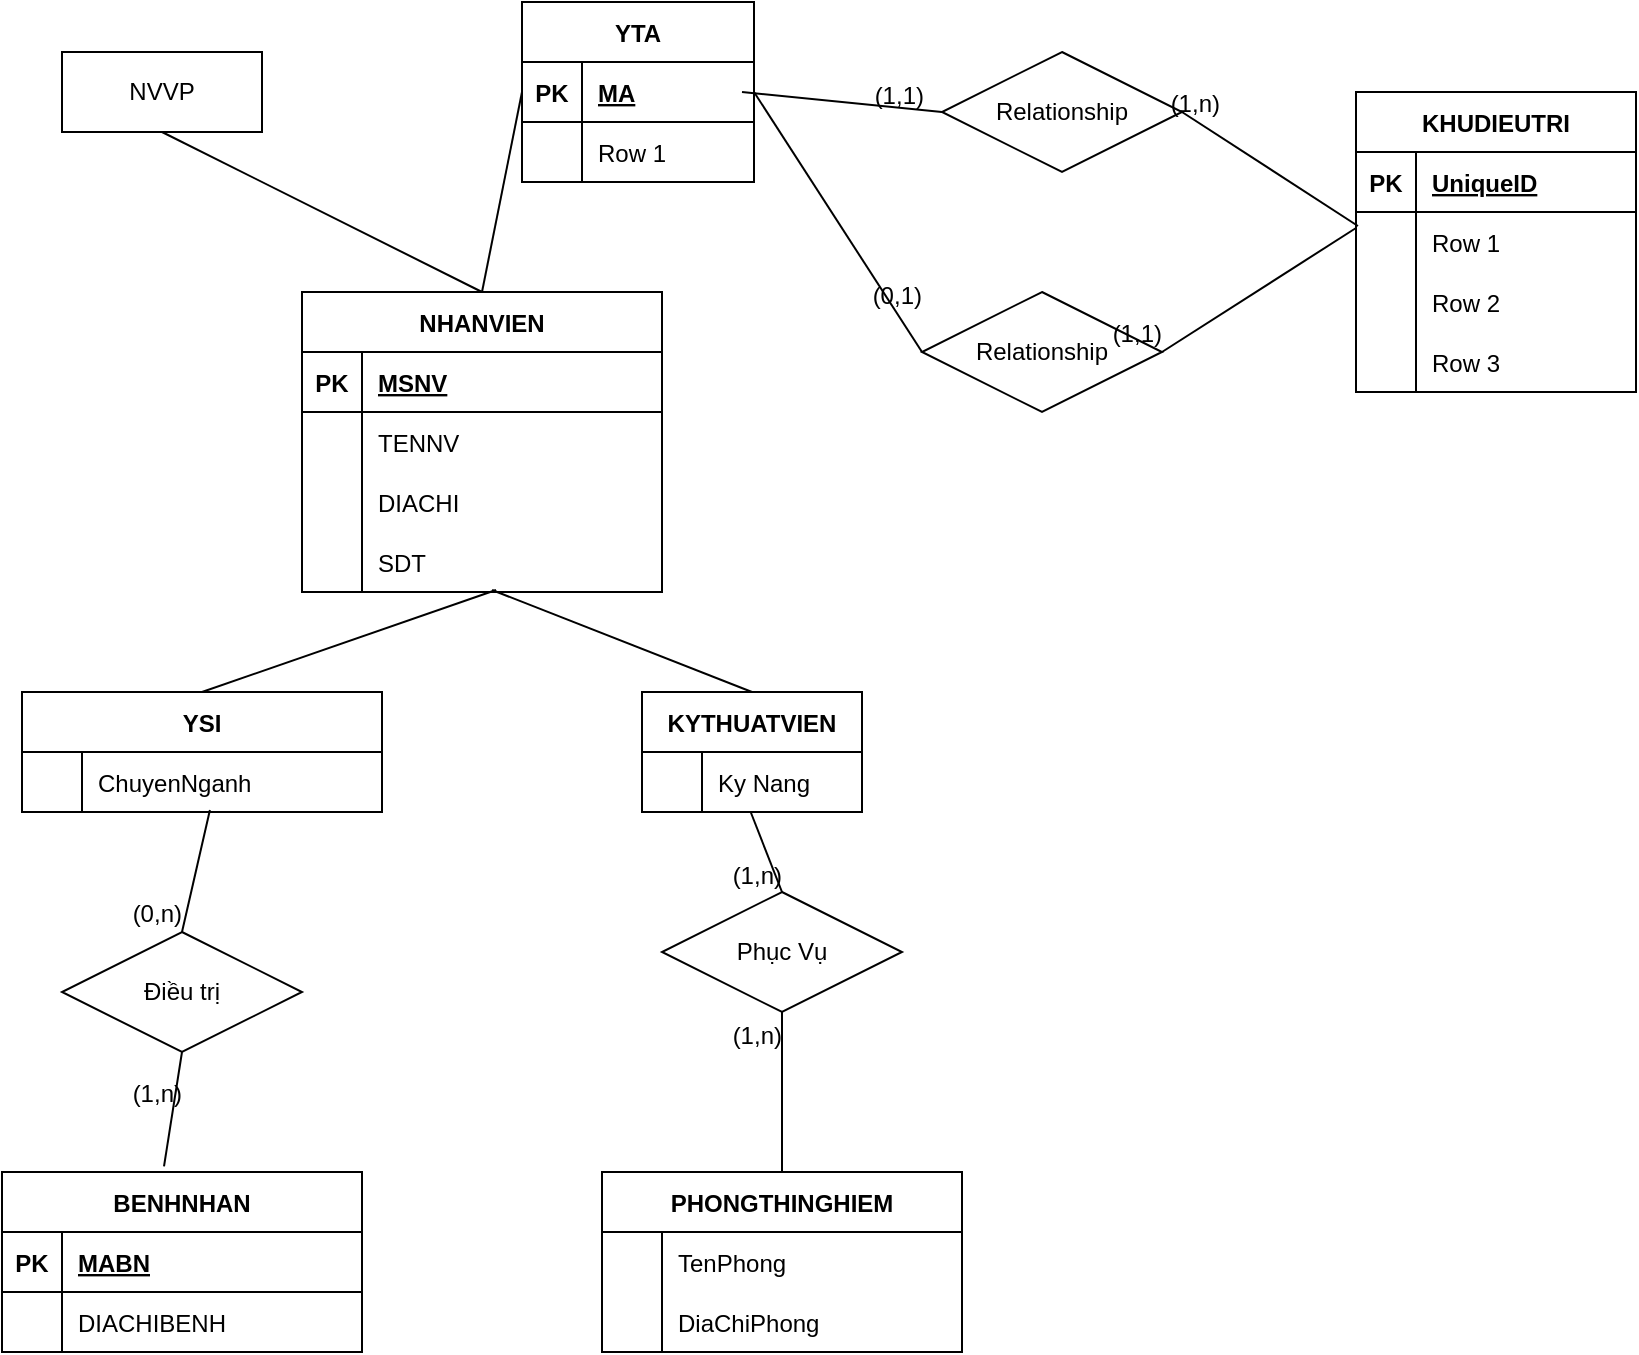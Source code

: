 <mxfile version="17.2.1" type="github"><diagram id="i8vIMkZWtyHdWKVam2bV" name="Page-1"><mxGraphModel dx="1080" dy="474" grid="1" gridSize="10" guides="1" tooltips="1" connect="1" arrows="1" fold="1" page="1" pageScale="1" pageWidth="827" pageHeight="1169" math="0" shadow="0"><root><mxCell id="0"/><mxCell id="1" parent="0"/><mxCell id="bPnneW6nR6sEbpAMwHAM-27" value="KYTHUATVIEN" style="shape=table;startSize=30;container=1;collapsible=1;childLayout=tableLayout;fixedRows=1;rowLines=0;fontStyle=1;align=center;resizeLast=1;" parent="1" vertex="1"><mxGeometry x="330" y="520" width="110" height="60" as="geometry"/></mxCell><mxCell id="bPnneW6nR6sEbpAMwHAM-31" value="" style="shape=tableRow;horizontal=0;startSize=0;swimlaneHead=0;swimlaneBody=0;fillColor=none;collapsible=0;dropTarget=0;points=[[0,0.5],[1,0.5]];portConstraint=eastwest;top=0;left=0;right=0;bottom=0;" parent="bPnneW6nR6sEbpAMwHAM-27" vertex="1"><mxGeometry y="30" width="110" height="30" as="geometry"/></mxCell><mxCell id="bPnneW6nR6sEbpAMwHAM-32" value="" style="shape=partialRectangle;connectable=0;fillColor=none;top=0;left=0;bottom=0;right=0;editable=1;overflow=hidden;" parent="bPnneW6nR6sEbpAMwHAM-31" vertex="1"><mxGeometry width="30" height="30" as="geometry"><mxRectangle width="30" height="30" as="alternateBounds"/></mxGeometry></mxCell><mxCell id="bPnneW6nR6sEbpAMwHAM-33" value="Ky Nang" style="shape=partialRectangle;connectable=0;fillColor=none;top=0;left=0;bottom=0;right=0;align=left;spacingLeft=6;overflow=hidden;" parent="bPnneW6nR6sEbpAMwHAM-31" vertex="1"><mxGeometry x="30" width="80" height="30" as="geometry"><mxRectangle width="80" height="30" as="alternateBounds"/></mxGeometry></mxCell><mxCell id="bPnneW6nR6sEbpAMwHAM-40" value="Phục Vụ" style="shape=rhombus;perimeter=rhombusPerimeter;whiteSpace=wrap;html=1;align=center;" parent="1" vertex="1"><mxGeometry x="340" y="620" width="120" height="60" as="geometry"/></mxCell><mxCell id="bPnneW6nR6sEbpAMwHAM-41" value="" style="endArrow=none;html=1;rounded=0;entryX=0.5;entryY=0;entryDx=0;entryDy=0;exitX=0.494;exitY=1;exitDx=0;exitDy=0;exitPerimeter=0;" parent="1" source="bPnneW6nR6sEbpAMwHAM-31" target="bPnneW6nR6sEbpAMwHAM-40" edge="1"><mxGeometry relative="1" as="geometry"><mxPoint x="330" y="340" as="sourcePoint"/><mxPoint x="490" y="340" as="targetPoint"/></mxGeometry></mxCell><mxCell id="bPnneW6nR6sEbpAMwHAM-42" value="(1,n)" style="resizable=0;html=1;align=right;verticalAlign=bottom;" parent="bPnneW6nR6sEbpAMwHAM-41" connectable="0" vertex="1"><mxGeometry x="1" relative="1" as="geometry"><mxPoint as="offset"/></mxGeometry></mxCell><mxCell id="bPnneW6nR6sEbpAMwHAM-43" value="NHANVIEN" style="shape=table;startSize=30;container=1;collapsible=1;childLayout=tableLayout;fixedRows=1;rowLines=0;fontStyle=1;align=center;resizeLast=1;" parent="1" vertex="1"><mxGeometry x="160" y="320" width="180" height="150" as="geometry"/></mxCell><mxCell id="bPnneW6nR6sEbpAMwHAM-44" value="" style="shape=tableRow;horizontal=0;startSize=0;swimlaneHead=0;swimlaneBody=0;fillColor=none;collapsible=0;dropTarget=0;points=[[0,0.5],[1,0.5]];portConstraint=eastwest;top=0;left=0;right=0;bottom=1;" parent="bPnneW6nR6sEbpAMwHAM-43" vertex="1"><mxGeometry y="30" width="180" height="30" as="geometry"/></mxCell><mxCell id="bPnneW6nR6sEbpAMwHAM-45" value="PK" style="shape=partialRectangle;connectable=0;fillColor=none;top=0;left=0;bottom=0;right=0;fontStyle=1;overflow=hidden;" parent="bPnneW6nR6sEbpAMwHAM-44" vertex="1"><mxGeometry width="30" height="30" as="geometry"><mxRectangle width="30" height="30" as="alternateBounds"/></mxGeometry></mxCell><mxCell id="bPnneW6nR6sEbpAMwHAM-46" value="MSNV" style="shape=partialRectangle;connectable=0;fillColor=none;top=0;left=0;bottom=0;right=0;align=left;spacingLeft=6;fontStyle=5;overflow=hidden;" parent="bPnneW6nR6sEbpAMwHAM-44" vertex="1"><mxGeometry x="30" width="150" height="30" as="geometry"><mxRectangle width="150" height="30" as="alternateBounds"/></mxGeometry></mxCell><mxCell id="bPnneW6nR6sEbpAMwHAM-47" value="" style="shape=tableRow;horizontal=0;startSize=0;swimlaneHead=0;swimlaneBody=0;fillColor=none;collapsible=0;dropTarget=0;points=[[0,0.5],[1,0.5]];portConstraint=eastwest;top=0;left=0;right=0;bottom=0;" parent="bPnneW6nR6sEbpAMwHAM-43" vertex="1"><mxGeometry y="60" width="180" height="30" as="geometry"/></mxCell><mxCell id="bPnneW6nR6sEbpAMwHAM-48" value="" style="shape=partialRectangle;connectable=0;fillColor=none;top=0;left=0;bottom=0;right=0;editable=1;overflow=hidden;" parent="bPnneW6nR6sEbpAMwHAM-47" vertex="1"><mxGeometry width="30" height="30" as="geometry"><mxRectangle width="30" height="30" as="alternateBounds"/></mxGeometry></mxCell><mxCell id="bPnneW6nR6sEbpAMwHAM-49" value="TENNV" style="shape=partialRectangle;connectable=0;fillColor=none;top=0;left=0;bottom=0;right=0;align=left;spacingLeft=6;overflow=hidden;" parent="bPnneW6nR6sEbpAMwHAM-47" vertex="1"><mxGeometry x="30" width="150" height="30" as="geometry"><mxRectangle width="150" height="30" as="alternateBounds"/></mxGeometry></mxCell><mxCell id="bPnneW6nR6sEbpAMwHAM-50" value="" style="shape=tableRow;horizontal=0;startSize=0;swimlaneHead=0;swimlaneBody=0;fillColor=none;collapsible=0;dropTarget=0;points=[[0,0.5],[1,0.5]];portConstraint=eastwest;top=0;left=0;right=0;bottom=0;" parent="bPnneW6nR6sEbpAMwHAM-43" vertex="1"><mxGeometry y="90" width="180" height="30" as="geometry"/></mxCell><mxCell id="bPnneW6nR6sEbpAMwHAM-51" value="" style="shape=partialRectangle;connectable=0;fillColor=none;top=0;left=0;bottom=0;right=0;editable=1;overflow=hidden;" parent="bPnneW6nR6sEbpAMwHAM-50" vertex="1"><mxGeometry width="30" height="30" as="geometry"><mxRectangle width="30" height="30" as="alternateBounds"/></mxGeometry></mxCell><mxCell id="bPnneW6nR6sEbpAMwHAM-52" value="DIACHI" style="shape=partialRectangle;connectable=0;fillColor=none;top=0;left=0;bottom=0;right=0;align=left;spacingLeft=6;overflow=hidden;" parent="bPnneW6nR6sEbpAMwHAM-50" vertex="1"><mxGeometry x="30" width="150" height="30" as="geometry"><mxRectangle width="150" height="30" as="alternateBounds"/></mxGeometry></mxCell><mxCell id="bPnneW6nR6sEbpAMwHAM-53" value="" style="shape=tableRow;horizontal=0;startSize=0;swimlaneHead=0;swimlaneBody=0;fillColor=none;collapsible=0;dropTarget=0;points=[[0,0.5],[1,0.5]];portConstraint=eastwest;top=0;left=0;right=0;bottom=0;" parent="bPnneW6nR6sEbpAMwHAM-43" vertex="1"><mxGeometry y="120" width="180" height="30" as="geometry"/></mxCell><mxCell id="bPnneW6nR6sEbpAMwHAM-54" value="" style="shape=partialRectangle;connectable=0;fillColor=none;top=0;left=0;bottom=0;right=0;editable=1;overflow=hidden;" parent="bPnneW6nR6sEbpAMwHAM-53" vertex="1"><mxGeometry width="30" height="30" as="geometry"><mxRectangle width="30" height="30" as="alternateBounds"/></mxGeometry></mxCell><mxCell id="bPnneW6nR6sEbpAMwHAM-55" value="SDT" style="shape=partialRectangle;connectable=0;fillColor=none;top=0;left=0;bottom=0;right=0;align=left;spacingLeft=6;overflow=hidden;" parent="bPnneW6nR6sEbpAMwHAM-53" vertex="1"><mxGeometry x="30" width="150" height="30" as="geometry"><mxRectangle width="150" height="30" as="alternateBounds"/></mxGeometry></mxCell><mxCell id="bPnneW6nR6sEbpAMwHAM-56" value="YSI" style="shape=table;startSize=30;container=1;collapsible=1;childLayout=tableLayout;fixedRows=1;rowLines=0;fontStyle=1;align=center;resizeLast=1;" parent="1" vertex="1"><mxGeometry x="20" y="520" width="180" height="60" as="geometry"/></mxCell><mxCell id="bPnneW6nR6sEbpAMwHAM-66" value="" style="shape=tableRow;horizontal=0;startSize=0;swimlaneHead=0;swimlaneBody=0;fillColor=none;collapsible=0;dropTarget=0;points=[[0,0.5],[1,0.5]];portConstraint=eastwest;top=0;left=0;right=0;bottom=0;" parent="bPnneW6nR6sEbpAMwHAM-56" vertex="1"><mxGeometry y="30" width="180" height="30" as="geometry"/></mxCell><mxCell id="bPnneW6nR6sEbpAMwHAM-67" value="" style="shape=partialRectangle;connectable=0;fillColor=none;top=0;left=0;bottom=0;right=0;editable=1;overflow=hidden;" parent="bPnneW6nR6sEbpAMwHAM-66" vertex="1"><mxGeometry width="30" height="30" as="geometry"><mxRectangle width="30" height="30" as="alternateBounds"/></mxGeometry></mxCell><mxCell id="bPnneW6nR6sEbpAMwHAM-68" value="ChuyenNganh" style="shape=partialRectangle;connectable=0;fillColor=none;top=0;left=0;bottom=0;right=0;align=left;spacingLeft=6;overflow=hidden;" parent="bPnneW6nR6sEbpAMwHAM-66" vertex="1"><mxGeometry x="30" width="150" height="30" as="geometry"><mxRectangle width="150" height="30" as="alternateBounds"/></mxGeometry></mxCell><mxCell id="bPnneW6nR6sEbpAMwHAM-70" value="Điều trị" style="shape=rhombus;perimeter=rhombusPerimeter;whiteSpace=wrap;html=1;align=center;" parent="1" vertex="1"><mxGeometry x="40" y="640" width="120" height="60" as="geometry"/></mxCell><mxCell id="bPnneW6nR6sEbpAMwHAM-71" value="" style="endArrow=none;html=1;rounded=0;entryX=0.5;entryY=0;entryDx=0;entryDy=0;exitX=0.522;exitY=0.967;exitDx=0;exitDy=0;exitPerimeter=0;" parent="1" source="bPnneW6nR6sEbpAMwHAM-66" target="bPnneW6nR6sEbpAMwHAM-70" edge="1"><mxGeometry relative="1" as="geometry"><mxPoint x="330" y="740" as="sourcePoint"/><mxPoint x="490" y="740" as="targetPoint"/></mxGeometry></mxCell><mxCell id="bPnneW6nR6sEbpAMwHAM-72" value="(0,n)" style="resizable=0;html=1;align=right;verticalAlign=bottom;" parent="bPnneW6nR6sEbpAMwHAM-71" connectable="0" vertex="1"><mxGeometry x="1" relative="1" as="geometry"/></mxCell><mxCell id="bPnneW6nR6sEbpAMwHAM-73" value="BENHNHAN" style="shape=table;startSize=30;container=1;collapsible=1;childLayout=tableLayout;fixedRows=1;rowLines=0;fontStyle=1;align=center;resizeLast=1;" parent="1" vertex="1"><mxGeometry x="10" y="760" width="180" height="90" as="geometry"/></mxCell><mxCell id="bPnneW6nR6sEbpAMwHAM-74" value="" style="shape=tableRow;horizontal=0;startSize=0;swimlaneHead=0;swimlaneBody=0;fillColor=none;collapsible=0;dropTarget=0;points=[[0,0.5],[1,0.5]];portConstraint=eastwest;top=0;left=0;right=0;bottom=1;" parent="bPnneW6nR6sEbpAMwHAM-73" vertex="1"><mxGeometry y="30" width="180" height="30" as="geometry"/></mxCell><mxCell id="bPnneW6nR6sEbpAMwHAM-75" value="PK" style="shape=partialRectangle;connectable=0;fillColor=none;top=0;left=0;bottom=0;right=0;fontStyle=1;overflow=hidden;" parent="bPnneW6nR6sEbpAMwHAM-74" vertex="1"><mxGeometry width="30" height="30" as="geometry"><mxRectangle width="30" height="30" as="alternateBounds"/></mxGeometry></mxCell><mxCell id="bPnneW6nR6sEbpAMwHAM-76" value="MABN" style="shape=partialRectangle;connectable=0;fillColor=none;top=0;left=0;bottom=0;right=0;align=left;spacingLeft=6;fontStyle=5;overflow=hidden;" parent="bPnneW6nR6sEbpAMwHAM-74" vertex="1"><mxGeometry x="30" width="150" height="30" as="geometry"><mxRectangle width="150" height="30" as="alternateBounds"/></mxGeometry></mxCell><mxCell id="bPnneW6nR6sEbpAMwHAM-77" value="" style="shape=tableRow;horizontal=0;startSize=0;swimlaneHead=0;swimlaneBody=0;fillColor=none;collapsible=0;dropTarget=0;points=[[0,0.5],[1,0.5]];portConstraint=eastwest;top=0;left=0;right=0;bottom=0;" parent="bPnneW6nR6sEbpAMwHAM-73" vertex="1"><mxGeometry y="60" width="180" height="30" as="geometry"/></mxCell><mxCell id="bPnneW6nR6sEbpAMwHAM-78" value="" style="shape=partialRectangle;connectable=0;fillColor=none;top=0;left=0;bottom=0;right=0;editable=1;overflow=hidden;" parent="bPnneW6nR6sEbpAMwHAM-77" vertex="1"><mxGeometry width="30" height="30" as="geometry"><mxRectangle width="30" height="30" as="alternateBounds"/></mxGeometry></mxCell><mxCell id="bPnneW6nR6sEbpAMwHAM-79" value="DIACHIBENH" style="shape=partialRectangle;connectable=0;fillColor=none;top=0;left=0;bottom=0;right=0;align=left;spacingLeft=6;overflow=hidden;" parent="bPnneW6nR6sEbpAMwHAM-77" vertex="1"><mxGeometry x="30" width="150" height="30" as="geometry"><mxRectangle width="150" height="30" as="alternateBounds"/></mxGeometry></mxCell><mxCell id="bPnneW6nR6sEbpAMwHAM-86" value="" style="endArrow=none;html=1;rounded=0;entryX=0.5;entryY=1;entryDx=0;entryDy=0;exitX=0.45;exitY=-0.031;exitDx=0;exitDy=0;exitPerimeter=0;" parent="1" source="bPnneW6nR6sEbpAMwHAM-73" target="bPnneW6nR6sEbpAMwHAM-70" edge="1"><mxGeometry relative="1" as="geometry"><mxPoint x="330" y="740" as="sourcePoint"/><mxPoint x="490" y="740" as="targetPoint"/></mxGeometry></mxCell><mxCell id="bPnneW6nR6sEbpAMwHAM-87" value="(1,n)" style="resizable=0;html=1;align=right;verticalAlign=bottom;" parent="bPnneW6nR6sEbpAMwHAM-86" connectable="0" vertex="1"><mxGeometry x="1" relative="1" as="geometry"><mxPoint y="30" as="offset"/></mxGeometry></mxCell><mxCell id="bPnneW6nR6sEbpAMwHAM-89" value="PHONGTHINGHIEM" style="shape=table;startSize=30;container=1;collapsible=1;childLayout=tableLayout;fixedRows=1;rowLines=0;fontStyle=1;align=center;resizeLast=1;" parent="1" vertex="1"><mxGeometry x="310" y="760" width="180" height="90" as="geometry"/></mxCell><mxCell id="bPnneW6nR6sEbpAMwHAM-93" value="" style="shape=tableRow;horizontal=0;startSize=0;swimlaneHead=0;swimlaneBody=0;fillColor=none;collapsible=0;dropTarget=0;points=[[0,0.5],[1,0.5]];portConstraint=eastwest;top=0;left=0;right=0;bottom=0;" parent="bPnneW6nR6sEbpAMwHAM-89" vertex="1"><mxGeometry y="30" width="180" height="30" as="geometry"/></mxCell><mxCell id="bPnneW6nR6sEbpAMwHAM-94" value="" style="shape=partialRectangle;connectable=0;fillColor=none;top=0;left=0;bottom=0;right=0;editable=1;overflow=hidden;" parent="bPnneW6nR6sEbpAMwHAM-93" vertex="1"><mxGeometry width="30" height="30" as="geometry"><mxRectangle width="30" height="30" as="alternateBounds"/></mxGeometry></mxCell><mxCell id="bPnneW6nR6sEbpAMwHAM-95" value="TenPhong" style="shape=partialRectangle;connectable=0;fillColor=none;top=0;left=0;bottom=0;right=0;align=left;spacingLeft=6;overflow=hidden;" parent="bPnneW6nR6sEbpAMwHAM-93" vertex="1"><mxGeometry x="30" width="150" height="30" as="geometry"><mxRectangle width="150" height="30" as="alternateBounds"/></mxGeometry></mxCell><mxCell id="bPnneW6nR6sEbpAMwHAM-96" value="" style="shape=tableRow;horizontal=0;startSize=0;swimlaneHead=0;swimlaneBody=0;fillColor=none;collapsible=0;dropTarget=0;points=[[0,0.5],[1,0.5]];portConstraint=eastwest;top=0;left=0;right=0;bottom=0;" parent="bPnneW6nR6sEbpAMwHAM-89" vertex="1"><mxGeometry y="60" width="180" height="30" as="geometry"/></mxCell><mxCell id="bPnneW6nR6sEbpAMwHAM-97" value="" style="shape=partialRectangle;connectable=0;fillColor=none;top=0;left=0;bottom=0;right=0;editable=1;overflow=hidden;" parent="bPnneW6nR6sEbpAMwHAM-96" vertex="1"><mxGeometry width="30" height="30" as="geometry"><mxRectangle width="30" height="30" as="alternateBounds"/></mxGeometry></mxCell><mxCell id="bPnneW6nR6sEbpAMwHAM-98" value="DiaChiPhong" style="shape=partialRectangle;connectable=0;fillColor=none;top=0;left=0;bottom=0;right=0;align=left;spacingLeft=6;overflow=hidden;" parent="bPnneW6nR6sEbpAMwHAM-96" vertex="1"><mxGeometry x="30" width="150" height="30" as="geometry"><mxRectangle width="150" height="30" as="alternateBounds"/></mxGeometry></mxCell><mxCell id="bPnneW6nR6sEbpAMwHAM-102" value="" style="endArrow=none;html=1;rounded=0;entryX=0.5;entryY=1;entryDx=0;entryDy=0;exitX=0.5;exitY=0;exitDx=0;exitDy=0;" parent="1" source="bPnneW6nR6sEbpAMwHAM-89" target="bPnneW6nR6sEbpAMwHAM-40" edge="1"><mxGeometry relative="1" as="geometry"><mxPoint x="670" y="730" as="sourcePoint"/><mxPoint x="830" y="730" as="targetPoint"/></mxGeometry></mxCell><mxCell id="bPnneW6nR6sEbpAMwHAM-103" value="(1,n)" style="resizable=0;html=1;align=right;verticalAlign=bottom;" parent="bPnneW6nR6sEbpAMwHAM-102" connectable="0" vertex="1"><mxGeometry x="1" relative="1" as="geometry"><mxPoint y="20" as="offset"/></mxGeometry></mxCell><mxCell id="bPnneW6nR6sEbpAMwHAM-104" value="" style="endArrow=none;html=1;rounded=0;entryX=0.539;entryY=0.967;entryDx=0;entryDy=0;entryPerimeter=0;exitX=0.5;exitY=0;exitDx=0;exitDy=0;" parent="1" source="bPnneW6nR6sEbpAMwHAM-56" target="bPnneW6nR6sEbpAMwHAM-53" edge="1"><mxGeometry relative="1" as="geometry"><mxPoint x="220" y="560" as="sourcePoint"/><mxPoint x="480" y="530" as="targetPoint"/></mxGeometry></mxCell><mxCell id="bPnneW6nR6sEbpAMwHAM-105" value="" style="endArrow=none;html=1;rounded=0;entryX=0.5;entryY=0;entryDx=0;entryDy=0;exitX=0.528;exitY=0.967;exitDx=0;exitDy=0;exitPerimeter=0;" parent="1" source="bPnneW6nR6sEbpAMwHAM-53" target="bPnneW6nR6sEbpAMwHAM-27" edge="1"><mxGeometry relative="1" as="geometry"><mxPoint x="230" y="570" as="sourcePoint"/><mxPoint x="477.02" y="499.01" as="targetPoint"/></mxGeometry></mxCell><mxCell id="bPnneW6nR6sEbpAMwHAM-106" value="NVVP" style="whiteSpace=wrap;html=1;align=center;" parent="1" vertex="1"><mxGeometry x="40" y="200" width="100" height="40" as="geometry"/></mxCell><mxCell id="bPnneW6nR6sEbpAMwHAM-107" value="" style="endArrow=none;html=1;rounded=0;exitX=0.5;exitY=1;exitDx=0;exitDy=0;entryX=0.5;entryY=0;entryDx=0;entryDy=0;" parent="1" source="bPnneW6nR6sEbpAMwHAM-106" target="bPnneW6nR6sEbpAMwHAM-43" edge="1"><mxGeometry relative="1" as="geometry"><mxPoint x="300" y="330" as="sourcePoint"/><mxPoint x="460" y="330" as="targetPoint"/></mxGeometry></mxCell><mxCell id="bPnneW6nR6sEbpAMwHAM-108" value="YTA" style="shape=table;startSize=30;container=1;collapsible=1;childLayout=tableLayout;fixedRows=1;rowLines=0;fontStyle=1;align=center;resizeLast=1;" parent="1" vertex="1"><mxGeometry x="270" y="175" width="116" height="90" as="geometry"/></mxCell><mxCell id="bPnneW6nR6sEbpAMwHAM-109" value="" style="shape=tableRow;horizontal=0;startSize=0;swimlaneHead=0;swimlaneBody=0;fillColor=none;collapsible=0;dropTarget=0;points=[[0,0.5],[1,0.5]];portConstraint=eastwest;top=0;left=0;right=0;bottom=1;" parent="bPnneW6nR6sEbpAMwHAM-108" vertex="1"><mxGeometry y="30" width="116" height="30" as="geometry"/></mxCell><mxCell id="bPnneW6nR6sEbpAMwHAM-110" value="PK" style="shape=partialRectangle;connectable=0;fillColor=none;top=0;left=0;bottom=0;right=0;fontStyle=1;overflow=hidden;" parent="bPnneW6nR6sEbpAMwHAM-109" vertex="1"><mxGeometry width="30" height="30" as="geometry"><mxRectangle width="30" height="30" as="alternateBounds"/></mxGeometry></mxCell><mxCell id="bPnneW6nR6sEbpAMwHAM-111" value="MA" style="shape=partialRectangle;connectable=0;fillColor=none;top=0;left=0;bottom=0;right=0;align=left;spacingLeft=6;fontStyle=5;overflow=hidden;" parent="bPnneW6nR6sEbpAMwHAM-109" vertex="1"><mxGeometry x="30" width="86" height="30" as="geometry"><mxRectangle width="86" height="30" as="alternateBounds"/></mxGeometry></mxCell><mxCell id="bPnneW6nR6sEbpAMwHAM-112" value="" style="shape=tableRow;horizontal=0;startSize=0;swimlaneHead=0;swimlaneBody=0;fillColor=none;collapsible=0;dropTarget=0;points=[[0,0.5],[1,0.5]];portConstraint=eastwest;top=0;left=0;right=0;bottom=0;" parent="bPnneW6nR6sEbpAMwHAM-108" vertex="1"><mxGeometry y="60" width="116" height="30" as="geometry"/></mxCell><mxCell id="bPnneW6nR6sEbpAMwHAM-113" value="" style="shape=partialRectangle;connectable=0;fillColor=none;top=0;left=0;bottom=0;right=0;editable=1;overflow=hidden;" parent="bPnneW6nR6sEbpAMwHAM-112" vertex="1"><mxGeometry width="30" height="30" as="geometry"><mxRectangle width="30" height="30" as="alternateBounds"/></mxGeometry></mxCell><mxCell id="bPnneW6nR6sEbpAMwHAM-114" value="Row 1" style="shape=partialRectangle;connectable=0;fillColor=none;top=0;left=0;bottom=0;right=0;align=left;spacingLeft=6;overflow=hidden;" parent="bPnneW6nR6sEbpAMwHAM-112" vertex="1"><mxGeometry x="30" width="86" height="30" as="geometry"><mxRectangle width="86" height="30" as="alternateBounds"/></mxGeometry></mxCell><mxCell id="bPnneW6nR6sEbpAMwHAM-121" value="" style="endArrow=none;html=1;rounded=0;entryX=0;entryY=0.5;entryDx=0;entryDy=0;exitX=0.5;exitY=0;exitDx=0;exitDy=0;" parent="1" source="bPnneW6nR6sEbpAMwHAM-43" target="bPnneW6nR6sEbpAMwHAM-109" edge="1"><mxGeometry relative="1" as="geometry"><mxPoint x="410" y="340" as="sourcePoint"/><mxPoint x="570" y="340" as="targetPoint"/></mxGeometry></mxCell><mxCell id="bPnneW6nR6sEbpAMwHAM-122" value="Relationship" style="shape=rhombus;perimeter=rhombusPerimeter;whiteSpace=wrap;html=1;align=center;" parent="1" vertex="1"><mxGeometry x="480" y="200" width="120" height="60" as="geometry"/></mxCell><mxCell id="bPnneW6nR6sEbpAMwHAM-123" value="Relationship" style="shape=rhombus;perimeter=rhombusPerimeter;whiteSpace=wrap;html=1;align=center;" parent="1" vertex="1"><mxGeometry x="470" y="320" width="120" height="60" as="geometry"/></mxCell><mxCell id="bPnneW6nR6sEbpAMwHAM-126" value="" style="endArrow=none;html=1;rounded=0;entryX=0;entryY=0.5;entryDx=0;entryDy=0;" parent="1" target="bPnneW6nR6sEbpAMwHAM-122" edge="1"><mxGeometry relative="1" as="geometry"><mxPoint x="380" y="220" as="sourcePoint"/><mxPoint x="630" y="190" as="targetPoint"/></mxGeometry></mxCell><mxCell id="bPnneW6nR6sEbpAMwHAM-127" value="(1,1)" style="resizable=0;html=1;align=right;verticalAlign=bottom;" parent="bPnneW6nR6sEbpAMwHAM-126" connectable="0" vertex="1"><mxGeometry x="1" relative="1" as="geometry"><mxPoint x="-9" as="offset"/></mxGeometry></mxCell><mxCell id="bPnneW6nR6sEbpAMwHAM-128" value="" style="endArrow=none;html=1;rounded=0;entryX=0;entryY=0.5;entryDx=0;entryDy=0;exitX=1;exitY=0.5;exitDx=0;exitDy=0;" parent="1" source="bPnneW6nR6sEbpAMwHAM-109" target="bPnneW6nR6sEbpAMwHAM-123" edge="1"><mxGeometry relative="1" as="geometry"><mxPoint x="399.016" y="221.99" as="sourcePoint"/><mxPoint x="600" y="260" as="targetPoint"/></mxGeometry></mxCell><mxCell id="bPnneW6nR6sEbpAMwHAM-129" value="(0,1)" style="resizable=0;html=1;align=right;verticalAlign=bottom;" parent="bPnneW6nR6sEbpAMwHAM-128" connectable="0" vertex="1"><mxGeometry x="1" relative="1" as="geometry"><mxPoint y="-20" as="offset"/></mxGeometry></mxCell><mxCell id="bPnneW6nR6sEbpAMwHAM-130" value="KHUDIEUTRI" style="shape=table;startSize=30;container=1;collapsible=1;childLayout=tableLayout;fixedRows=1;rowLines=0;fontStyle=1;align=center;resizeLast=1;" parent="1" vertex="1"><mxGeometry x="687" y="220" width="140" height="150" as="geometry"/></mxCell><mxCell id="bPnneW6nR6sEbpAMwHAM-131" value="" style="shape=tableRow;horizontal=0;startSize=0;swimlaneHead=0;swimlaneBody=0;fillColor=none;collapsible=0;dropTarget=0;points=[[0,0.5],[1,0.5]];portConstraint=eastwest;top=0;left=0;right=0;bottom=1;" parent="bPnneW6nR6sEbpAMwHAM-130" vertex="1"><mxGeometry y="30" width="140" height="30" as="geometry"/></mxCell><mxCell id="bPnneW6nR6sEbpAMwHAM-132" value="PK" style="shape=partialRectangle;connectable=0;fillColor=none;top=0;left=0;bottom=0;right=0;fontStyle=1;overflow=hidden;" parent="bPnneW6nR6sEbpAMwHAM-131" vertex="1"><mxGeometry width="30" height="30" as="geometry"><mxRectangle width="30" height="30" as="alternateBounds"/></mxGeometry></mxCell><mxCell id="bPnneW6nR6sEbpAMwHAM-133" value="UniqueID" style="shape=partialRectangle;connectable=0;fillColor=none;top=0;left=0;bottom=0;right=0;align=left;spacingLeft=6;fontStyle=5;overflow=hidden;" parent="bPnneW6nR6sEbpAMwHAM-131" vertex="1"><mxGeometry x="30" width="110" height="30" as="geometry"><mxRectangle width="110" height="30" as="alternateBounds"/></mxGeometry></mxCell><mxCell id="bPnneW6nR6sEbpAMwHAM-134" value="" style="shape=tableRow;horizontal=0;startSize=0;swimlaneHead=0;swimlaneBody=0;fillColor=none;collapsible=0;dropTarget=0;points=[[0,0.5],[1,0.5]];portConstraint=eastwest;top=0;left=0;right=0;bottom=0;" parent="bPnneW6nR6sEbpAMwHAM-130" vertex="1"><mxGeometry y="60" width="140" height="30" as="geometry"/></mxCell><mxCell id="bPnneW6nR6sEbpAMwHAM-135" value="" style="shape=partialRectangle;connectable=0;fillColor=none;top=0;left=0;bottom=0;right=0;editable=1;overflow=hidden;" parent="bPnneW6nR6sEbpAMwHAM-134" vertex="1"><mxGeometry width="30" height="30" as="geometry"><mxRectangle width="30" height="30" as="alternateBounds"/></mxGeometry></mxCell><mxCell id="bPnneW6nR6sEbpAMwHAM-136" value="Row 1" style="shape=partialRectangle;connectable=0;fillColor=none;top=0;left=0;bottom=0;right=0;align=left;spacingLeft=6;overflow=hidden;" parent="bPnneW6nR6sEbpAMwHAM-134" vertex="1"><mxGeometry x="30" width="110" height="30" as="geometry"><mxRectangle width="110" height="30" as="alternateBounds"/></mxGeometry></mxCell><mxCell id="bPnneW6nR6sEbpAMwHAM-137" value="" style="shape=tableRow;horizontal=0;startSize=0;swimlaneHead=0;swimlaneBody=0;fillColor=none;collapsible=0;dropTarget=0;points=[[0,0.5],[1,0.5]];portConstraint=eastwest;top=0;left=0;right=0;bottom=0;" parent="bPnneW6nR6sEbpAMwHAM-130" vertex="1"><mxGeometry y="90" width="140" height="30" as="geometry"/></mxCell><mxCell id="bPnneW6nR6sEbpAMwHAM-138" value="" style="shape=partialRectangle;connectable=0;fillColor=none;top=0;left=0;bottom=0;right=0;editable=1;overflow=hidden;" parent="bPnneW6nR6sEbpAMwHAM-137" vertex="1"><mxGeometry width="30" height="30" as="geometry"><mxRectangle width="30" height="30" as="alternateBounds"/></mxGeometry></mxCell><mxCell id="bPnneW6nR6sEbpAMwHAM-139" value="Row 2" style="shape=partialRectangle;connectable=0;fillColor=none;top=0;left=0;bottom=0;right=0;align=left;spacingLeft=6;overflow=hidden;" parent="bPnneW6nR6sEbpAMwHAM-137" vertex="1"><mxGeometry x="30" width="110" height="30" as="geometry"><mxRectangle width="110" height="30" as="alternateBounds"/></mxGeometry></mxCell><mxCell id="bPnneW6nR6sEbpAMwHAM-140" value="" style="shape=tableRow;horizontal=0;startSize=0;swimlaneHead=0;swimlaneBody=0;fillColor=none;collapsible=0;dropTarget=0;points=[[0,0.5],[1,0.5]];portConstraint=eastwest;top=0;left=0;right=0;bottom=0;" parent="bPnneW6nR6sEbpAMwHAM-130" vertex="1"><mxGeometry y="120" width="140" height="30" as="geometry"/></mxCell><mxCell id="bPnneW6nR6sEbpAMwHAM-141" value="" style="shape=partialRectangle;connectable=0;fillColor=none;top=0;left=0;bottom=0;right=0;editable=1;overflow=hidden;" parent="bPnneW6nR6sEbpAMwHAM-140" vertex="1"><mxGeometry width="30" height="30" as="geometry"><mxRectangle width="30" height="30" as="alternateBounds"/></mxGeometry></mxCell><mxCell id="bPnneW6nR6sEbpAMwHAM-142" value="Row 3" style="shape=partialRectangle;connectable=0;fillColor=none;top=0;left=0;bottom=0;right=0;align=left;spacingLeft=6;overflow=hidden;" parent="bPnneW6nR6sEbpAMwHAM-140" vertex="1"><mxGeometry x="30" width="110" height="30" as="geometry"><mxRectangle width="110" height="30" as="alternateBounds"/></mxGeometry></mxCell><mxCell id="bPnneW6nR6sEbpAMwHAM-143" value="" style="endArrow=none;html=1;rounded=0;entryX=1;entryY=0.5;entryDx=0;entryDy=0;exitX=0.007;exitY=0.233;exitDx=0;exitDy=0;exitPerimeter=0;" parent="1" source="bPnneW6nR6sEbpAMwHAM-134" target="bPnneW6nR6sEbpAMwHAM-122" edge="1"><mxGeometry relative="1" as="geometry"><mxPoint x="410" y="340" as="sourcePoint"/><mxPoint x="570" y="340" as="targetPoint"/></mxGeometry></mxCell><mxCell id="bPnneW6nR6sEbpAMwHAM-144" value="(1,n)" style="resizable=0;html=1;align=right;verticalAlign=bottom;" parent="bPnneW6nR6sEbpAMwHAM-143" connectable="0" vertex="1"><mxGeometry x="1" relative="1" as="geometry"><mxPoint x="20" y="5" as="offset"/></mxGeometry></mxCell><mxCell id="bPnneW6nR6sEbpAMwHAM-145" value="" style="endArrow=none;html=1;rounded=0;entryX=1;entryY=0.5;entryDx=0;entryDy=0;exitX=0;exitY=0.267;exitDx=0;exitDy=0;exitPerimeter=0;" parent="1" source="bPnneW6nR6sEbpAMwHAM-134" target="bPnneW6nR6sEbpAMwHAM-123" edge="1"><mxGeometry relative="1" as="geometry"><mxPoint x="410" y="340" as="sourcePoint"/><mxPoint x="570" y="340" as="targetPoint"/></mxGeometry></mxCell><mxCell id="bPnneW6nR6sEbpAMwHAM-146" value="(1,1)" style="resizable=0;html=1;align=right;verticalAlign=bottom;" parent="bPnneW6nR6sEbpAMwHAM-145" connectable="0" vertex="1"><mxGeometry x="1" relative="1" as="geometry"/></mxCell></root></mxGraphModel></diagram></mxfile>